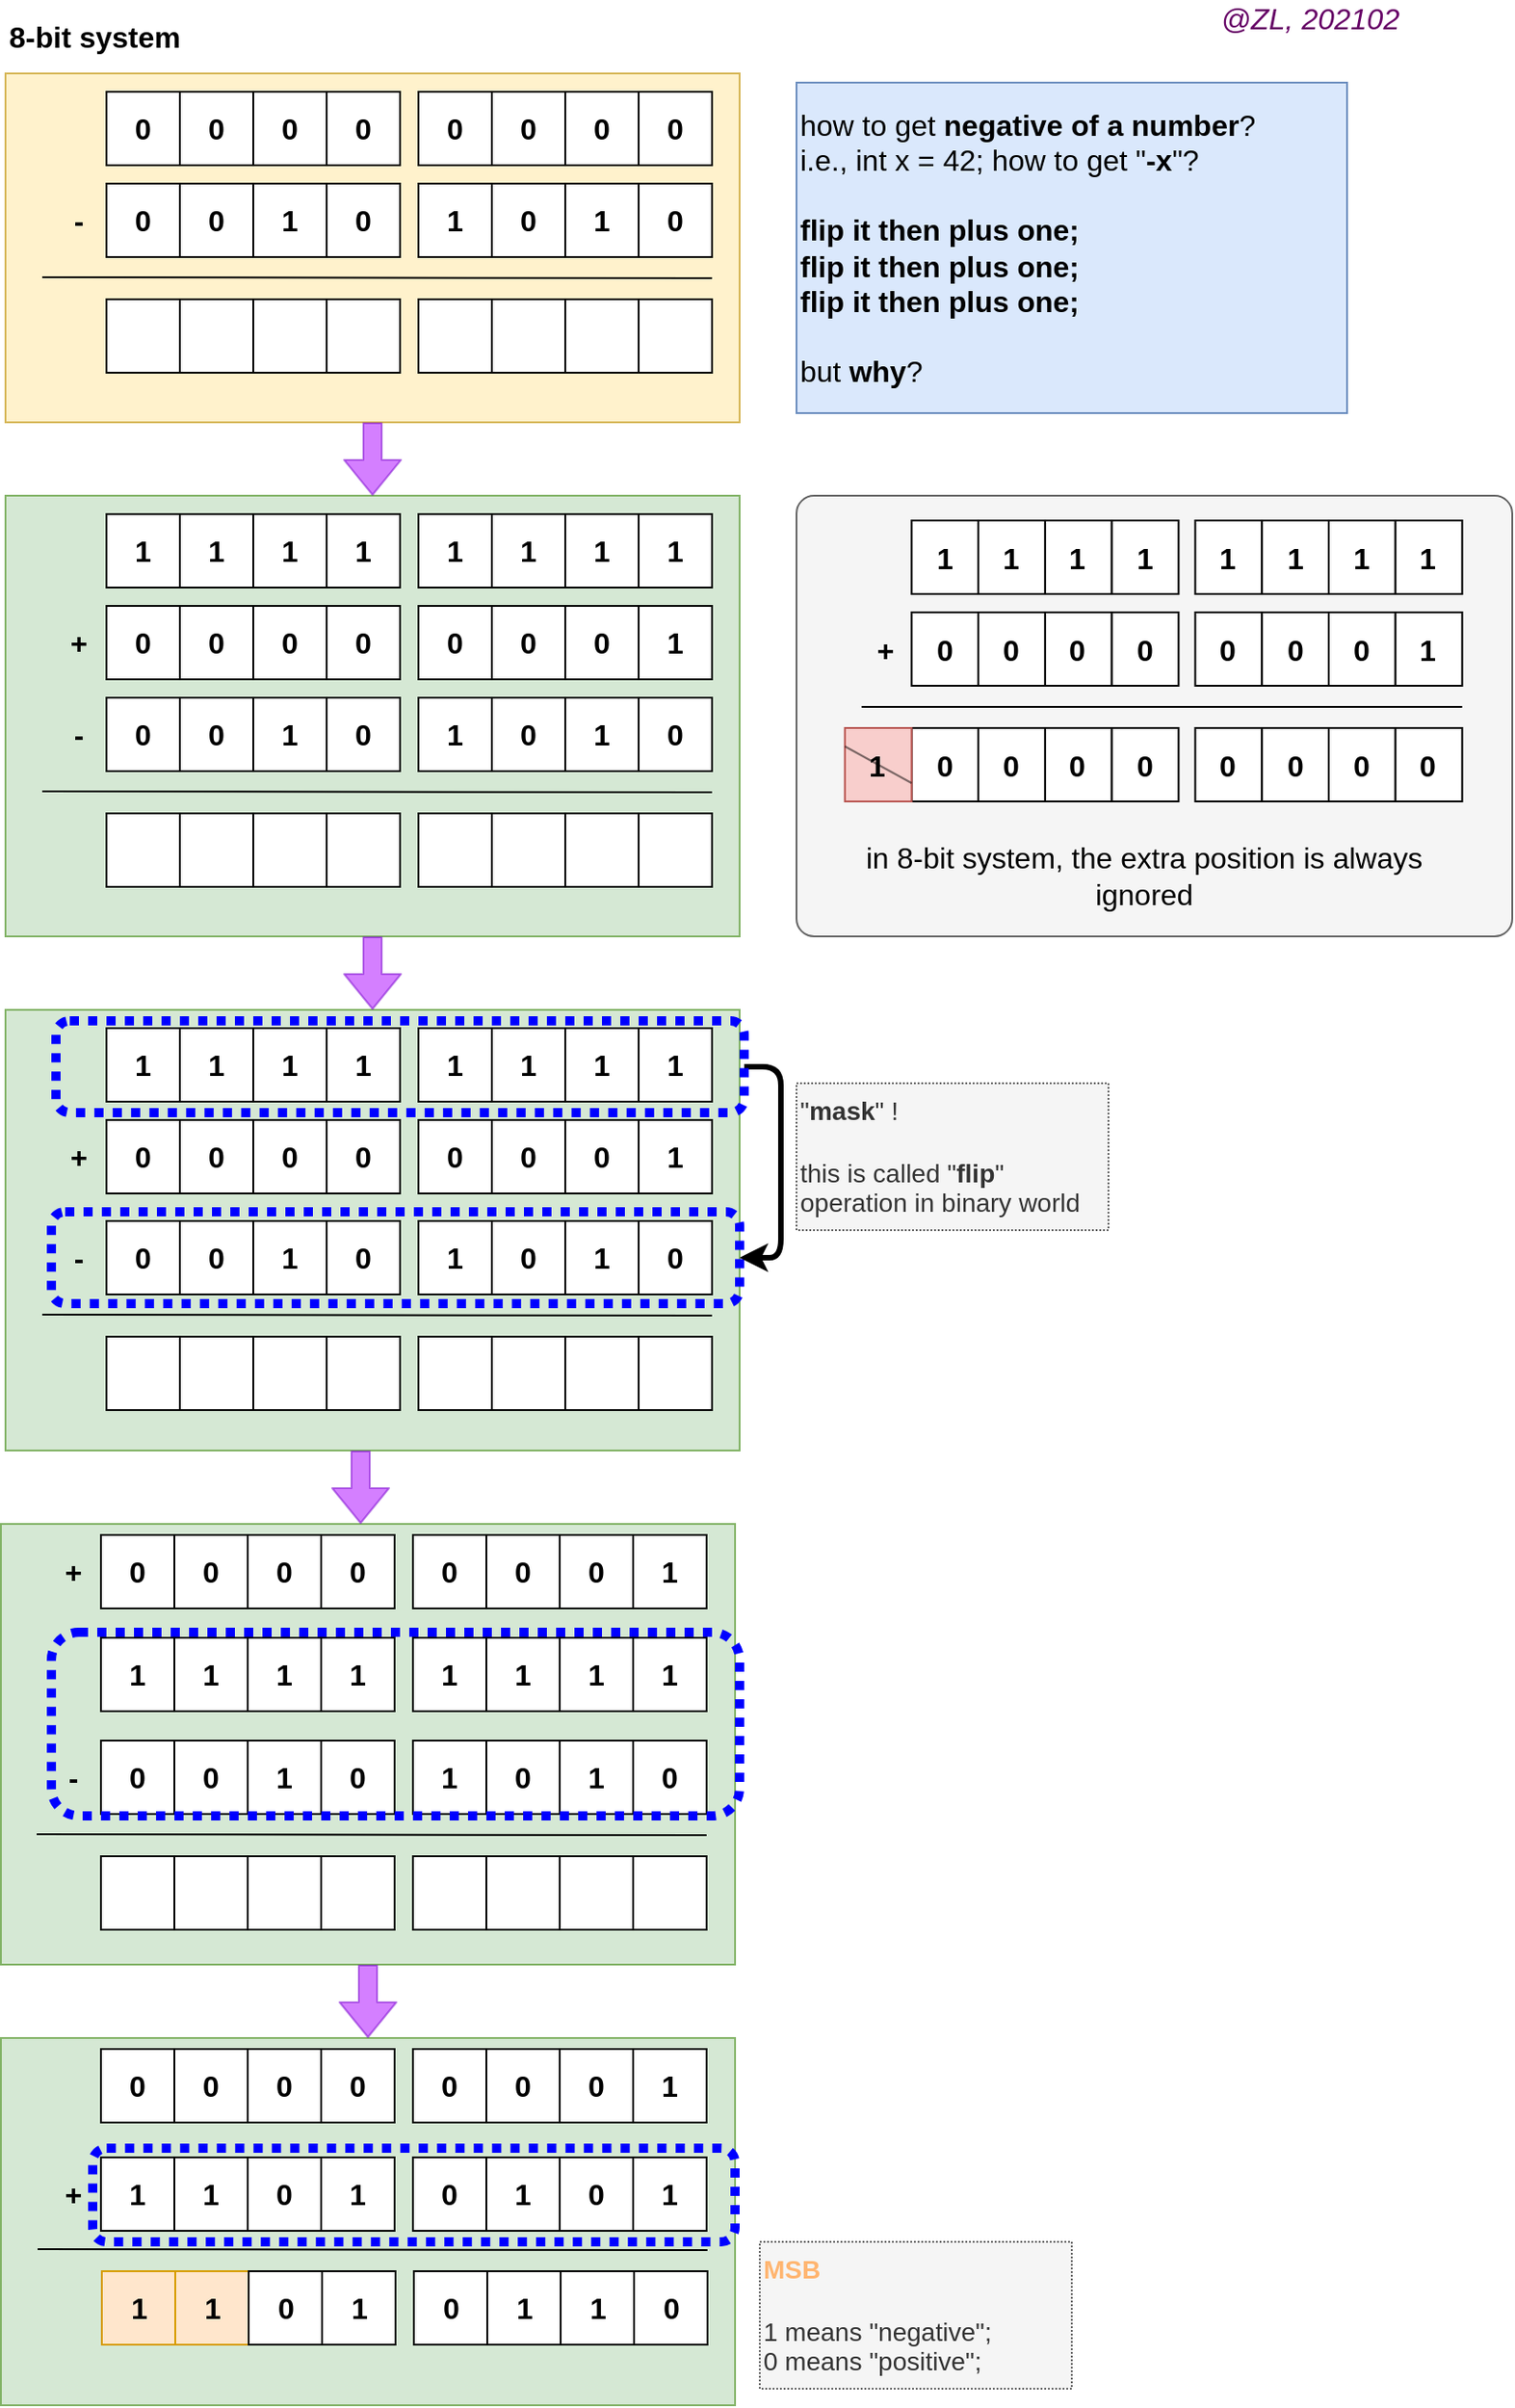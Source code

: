 <mxfile version="12.2.4" pages="1"><diagram id="xRMi5MFaF8tenEJUU6Te" name="Page-1"><mxGraphModel dx="128" dy="592" grid="1" gridSize="10" guides="1" tooltips="1" connect="1" arrows="1" fold="1" page="1" pageScale="1" pageWidth="850" pageHeight="1100" math="0" shadow="0"><root><mxCell id="0"/><mxCell id="1" parent="0"/><mxCell id="3" value="" style="rounded=0;whiteSpace=wrap;html=1;fillColor=#fff2cc;strokeColor=#d6b656;" parent="1" vertex="1"><mxGeometry x="869" y="50" width="400" height="190" as="geometry"/></mxCell><mxCell id="2" value="@ZL, 202102" style="text;html=1;strokeColor=none;fillColor=none;align=center;verticalAlign=middle;whiteSpace=wrap;rounded=0;fontSize=16;fontStyle=2;fontColor=#660066;" parent="1" vertex="1"><mxGeometry x="1520" y="10" width="120" height="20" as="geometry"/></mxCell><mxCell id="5" value="8-bit system" style="text;html=1;strokeColor=none;fillColor=none;align=left;verticalAlign=middle;whiteSpace=wrap;rounded=0;fontStyle=1;fontSize=16;" parent="1" vertex="1"><mxGeometry x="869" y="20" width="130" height="20" as="geometry"/></mxCell><mxCell id="7" value="how to get &lt;b&gt;negative of a number&lt;/b&gt;?&lt;br&gt;i.e., int x = 42; how to get &quot;&lt;b&gt;-x&lt;/b&gt;&quot;?&lt;br&gt;&lt;b&gt;&lt;br&gt;flip it then plus one;&lt;br&gt;flip it then plus one;&lt;br&gt;flip it then plus one;&lt;/b&gt;&lt;br&gt;&lt;br&gt;but &lt;b&gt;why&lt;/b&gt;?" style="text;html=1;strokeColor=#6c8ebf;fillColor=#dae8fc;align=left;verticalAlign=middle;whiteSpace=wrap;rounded=0;fontSize=16;" parent="1" vertex="1"><mxGeometry x="1300" y="55" width="300" height="180" as="geometry"/></mxCell><mxCell id="10" value="0" style="rounded=0;whiteSpace=wrap;html=1;fontSize=16;align=center;fontStyle=1" parent="1" vertex="1"><mxGeometry x="924" y="110" width="40" height="40" as="geometry"/></mxCell><mxCell id="11" value="0" style="rounded=0;whiteSpace=wrap;html=1;fontSize=16;align=center;fontStyle=1" parent="1" vertex="1"><mxGeometry x="964" y="110" width="40" height="40" as="geometry"/></mxCell><mxCell id="12" value="1" style="rounded=0;whiteSpace=wrap;html=1;fontSize=16;align=center;fontStyle=1" parent="1" vertex="1"><mxGeometry x="1004" y="110" width="40" height="40" as="geometry"/></mxCell><mxCell id="13" value="0" style="rounded=0;whiteSpace=wrap;html=1;fontSize=16;align=center;fontStyle=1" parent="1" vertex="1"><mxGeometry x="1044" y="110" width="40" height="40" as="geometry"/></mxCell><mxCell id="14" value="1" style="rounded=0;whiteSpace=wrap;html=1;fontSize=16;align=center;fontStyle=1" parent="1" vertex="1"><mxGeometry x="1094" y="110" width="40" height="40" as="geometry"/></mxCell><mxCell id="15" value="0" style="rounded=0;whiteSpace=wrap;html=1;fontSize=16;align=center;fontStyle=1" parent="1" vertex="1"><mxGeometry x="1134" y="110" width="40" height="40" as="geometry"/></mxCell><mxCell id="16" value="1" style="rounded=0;whiteSpace=wrap;html=1;fontSize=16;align=center;fontStyle=1" parent="1" vertex="1"><mxGeometry x="1174" y="110" width="40" height="40" as="geometry"/></mxCell><mxCell id="17" value="0" style="rounded=0;whiteSpace=wrap;html=1;fontSize=16;align=center;fontStyle=1" parent="1" vertex="1"><mxGeometry x="1214" y="110" width="40" height="40" as="geometry"/></mxCell><mxCell id="20" value="" style="endArrow=none;html=1;fontSize=16;" parent="1" edge="1"><mxGeometry width="50" height="50" relative="1" as="geometry"><mxPoint x="889" y="161" as="sourcePoint"/><mxPoint x="1254" y="161.5" as="targetPoint"/></mxGeometry></mxCell><mxCell id="21" value="-" style="rounded=0;whiteSpace=wrap;html=1;fontSize=16;align=center;fontStyle=1;strokeColor=none;fillColor=none;" parent="1" vertex="1"><mxGeometry x="894" y="110" width="30" height="40" as="geometry"/></mxCell><mxCell id="22" value="" style="rounded=0;whiteSpace=wrap;html=1;fontSize=16;align=center;fontStyle=1" parent="1" vertex="1"><mxGeometry x="924" y="173" width="40" height="40" as="geometry"/></mxCell><mxCell id="23" value="" style="rounded=0;whiteSpace=wrap;html=1;fontSize=16;align=center;fontStyle=1" parent="1" vertex="1"><mxGeometry x="964" y="173" width="40" height="40" as="geometry"/></mxCell><mxCell id="24" value="" style="rounded=0;whiteSpace=wrap;html=1;fontSize=16;align=center;fontStyle=1" parent="1" vertex="1"><mxGeometry x="1004" y="173" width="40" height="40" as="geometry"/></mxCell><mxCell id="25" value="" style="rounded=0;whiteSpace=wrap;html=1;fontSize=16;align=center;fontStyle=1" parent="1" vertex="1"><mxGeometry x="1044" y="173" width="40" height="40" as="geometry"/></mxCell><mxCell id="26" value="" style="rounded=0;whiteSpace=wrap;html=1;fontSize=16;align=center;fontStyle=1" parent="1" vertex="1"><mxGeometry x="1094" y="173" width="40" height="40" as="geometry"/></mxCell><mxCell id="27" value="" style="rounded=0;whiteSpace=wrap;html=1;fontSize=16;align=center;fontStyle=1" parent="1" vertex="1"><mxGeometry x="1134" y="173" width="40" height="40" as="geometry"/></mxCell><mxCell id="28" value="" style="rounded=0;whiteSpace=wrap;html=1;fontSize=16;align=center;fontStyle=1" parent="1" vertex="1"><mxGeometry x="1174" y="173" width="40" height="40" as="geometry"/></mxCell><mxCell id="29" value="" style="rounded=0;whiteSpace=wrap;html=1;fontSize=16;align=center;fontStyle=1" parent="1" vertex="1"><mxGeometry x="1214" y="173" width="40" height="40" as="geometry"/></mxCell><mxCell id="50" value="0" style="rounded=0;whiteSpace=wrap;html=1;fontSize=16;align=center;fontStyle=1" parent="1" vertex="1"><mxGeometry x="924" y="60" width="40" height="40" as="geometry"/></mxCell><mxCell id="51" value="0" style="rounded=0;whiteSpace=wrap;html=1;fontSize=16;align=center;fontStyle=1" parent="1" vertex="1"><mxGeometry x="964" y="60" width="40" height="40" as="geometry"/></mxCell><mxCell id="52" value="0" style="rounded=0;whiteSpace=wrap;html=1;fontSize=16;align=center;fontStyle=1" parent="1" vertex="1"><mxGeometry x="1004" y="60" width="40" height="40" as="geometry"/></mxCell><mxCell id="53" value="0" style="rounded=0;whiteSpace=wrap;html=1;fontSize=16;align=center;fontStyle=1" parent="1" vertex="1"><mxGeometry x="1044" y="60" width="40" height="40" as="geometry"/></mxCell><mxCell id="54" value="0" style="rounded=0;whiteSpace=wrap;html=1;fontSize=16;align=center;fontStyle=1" parent="1" vertex="1"><mxGeometry x="1094" y="60" width="40" height="40" as="geometry"/></mxCell><mxCell id="55" value="0" style="rounded=0;whiteSpace=wrap;html=1;fontSize=16;align=center;fontStyle=1" parent="1" vertex="1"><mxGeometry x="1134" y="60" width="40" height="40" as="geometry"/></mxCell><mxCell id="56" value="0" style="rounded=0;whiteSpace=wrap;html=1;fontSize=16;align=center;fontStyle=1" parent="1" vertex="1"><mxGeometry x="1174" y="60" width="40" height="40" as="geometry"/></mxCell><mxCell id="57" value="0" style="rounded=0;whiteSpace=wrap;html=1;fontSize=16;align=center;fontStyle=1" parent="1" vertex="1"><mxGeometry x="1214" y="60" width="40" height="40" as="geometry"/></mxCell><mxCell id="139" value="" style="group" parent="1" vertex="1" connectable="0"><mxGeometry x="1290" y="280" width="400" height="240" as="geometry"/></mxCell><mxCell id="137" value="" style="rounded=1;whiteSpace=wrap;html=1;fillColor=#f5f5f5;fontSize=16;fontColor=#333333;align=center;arcSize=4;strokeColor=#666666;" parent="139" vertex="1"><mxGeometry x="10" width="390" height="240" as="geometry"/></mxCell><mxCell id="108" value="1" style="rounded=0;whiteSpace=wrap;html=1;fontSize=16;align=center;fontStyle=1" parent="139" vertex="1"><mxGeometry x="72.727" y="13.5" width="36.364" height="40" as="geometry"/></mxCell><mxCell id="109" value="1" style="rounded=0;whiteSpace=wrap;html=1;fontSize=16;align=center;fontStyle=1" parent="139" vertex="1"><mxGeometry x="109.091" y="13.5" width="36.364" height="40" as="geometry"/></mxCell><mxCell id="110" value="1" style="rounded=0;whiteSpace=wrap;html=1;fontSize=16;align=center;fontStyle=1" parent="139" vertex="1"><mxGeometry x="145.455" y="13.5" width="36.364" height="40" as="geometry"/></mxCell><mxCell id="111" value="1" style="rounded=0;whiteSpace=wrap;html=1;fontSize=16;align=center;fontStyle=1" parent="139" vertex="1"><mxGeometry x="181.818" y="13.5" width="36.364" height="40" as="geometry"/></mxCell><mxCell id="112" value="1" style="rounded=0;whiteSpace=wrap;html=1;fontSize=16;align=center;fontStyle=1" parent="139" vertex="1"><mxGeometry x="227.273" y="13.5" width="36.364" height="40" as="geometry"/></mxCell><mxCell id="113" value="1" style="rounded=0;whiteSpace=wrap;html=1;fontSize=16;align=center;fontStyle=1" parent="139" vertex="1"><mxGeometry x="263.636" y="13.5" width="36.364" height="40" as="geometry"/></mxCell><mxCell id="114" value="1" style="rounded=0;whiteSpace=wrap;html=1;fontSize=16;align=center;fontStyle=1" parent="139" vertex="1"><mxGeometry x="300" y="13.5" width="36.364" height="40" as="geometry"/></mxCell><mxCell id="115" value="1" style="rounded=0;whiteSpace=wrap;html=1;fontSize=16;align=center;fontStyle=1" parent="139" vertex="1"><mxGeometry x="336.364" y="13.5" width="36.364" height="40" as="geometry"/></mxCell><mxCell id="116" value="0" style="rounded=0;whiteSpace=wrap;html=1;fontSize=16;align=center;fontStyle=1" parent="139" vertex="1"><mxGeometry x="72.727" y="63.5" width="36.364" height="40" as="geometry"/></mxCell><mxCell id="117" value="0" style="rounded=0;whiteSpace=wrap;html=1;fontSize=16;align=center;fontStyle=1" parent="139" vertex="1"><mxGeometry x="109.091" y="63.5" width="36.364" height="40" as="geometry"/></mxCell><mxCell id="118" value="0" style="rounded=0;whiteSpace=wrap;html=1;fontSize=16;align=center;fontStyle=1" parent="139" vertex="1"><mxGeometry x="145.455" y="63.5" width="36.364" height="40" as="geometry"/></mxCell><mxCell id="119" value="0" style="rounded=0;whiteSpace=wrap;html=1;fontSize=16;align=center;fontStyle=1" parent="139" vertex="1"><mxGeometry x="181.818" y="63.5" width="36.364" height="40" as="geometry"/></mxCell><mxCell id="120" value="0" style="rounded=0;whiteSpace=wrap;html=1;fontSize=16;align=center;fontStyle=1" parent="139" vertex="1"><mxGeometry x="227.273" y="63.5" width="36.364" height="40" as="geometry"/></mxCell><mxCell id="121" value="0" style="rounded=0;whiteSpace=wrap;html=1;fontSize=16;align=center;fontStyle=1" parent="139" vertex="1"><mxGeometry x="263.636" y="63.5" width="36.364" height="40" as="geometry"/></mxCell><mxCell id="122" value="0" style="rounded=0;whiteSpace=wrap;html=1;fontSize=16;align=center;fontStyle=1" parent="139" vertex="1"><mxGeometry x="300" y="63.5" width="36.364" height="40" as="geometry"/></mxCell><mxCell id="123" value="1" style="rounded=0;whiteSpace=wrap;html=1;fontSize=16;align=center;fontStyle=1" parent="139" vertex="1"><mxGeometry x="336.364" y="63.5" width="36.364" height="40" as="geometry"/></mxCell><mxCell id="124" value="" style="endArrow=none;html=1;fontSize=16;" parent="139" edge="1"><mxGeometry width="50" height="50" relative="1" as="geometry"><mxPoint x="45.455" y="115" as="sourcePoint"/><mxPoint x="372.727" y="115" as="targetPoint"/></mxGeometry></mxCell><mxCell id="125" value="+" style="rounded=0;whiteSpace=wrap;html=1;fontSize=16;align=center;fontStyle=1;strokeColor=none;fillColor=none;" parent="139" vertex="1"><mxGeometry x="45.455" y="63.5" width="27.273" height="40" as="geometry"/></mxCell><mxCell id="126" value="0" style="rounded=0;whiteSpace=wrap;html=1;fontSize=16;align=center;fontStyle=1" parent="139" vertex="1"><mxGeometry x="72.727" y="126.5" width="36.364" height="40" as="geometry"/></mxCell><mxCell id="127" value="0" style="rounded=0;whiteSpace=wrap;html=1;fontSize=16;align=center;fontStyle=1" parent="139" vertex="1"><mxGeometry x="109.091" y="126.5" width="36.364" height="40" as="geometry"/></mxCell><mxCell id="128" value="0" style="rounded=0;whiteSpace=wrap;html=1;fontSize=16;align=center;fontStyle=1" parent="139" vertex="1"><mxGeometry x="145.455" y="126.5" width="36.364" height="40" as="geometry"/></mxCell><mxCell id="129" value="0" style="rounded=0;whiteSpace=wrap;html=1;fontSize=16;align=center;fontStyle=1" parent="139" vertex="1"><mxGeometry x="181.818" y="126.5" width="36.364" height="40" as="geometry"/></mxCell><mxCell id="130" value="0" style="rounded=0;whiteSpace=wrap;html=1;fontSize=16;align=center;fontStyle=1" parent="139" vertex="1"><mxGeometry x="227.273" y="126.5" width="36.364" height="40" as="geometry"/></mxCell><mxCell id="131" value="0" style="rounded=0;whiteSpace=wrap;html=1;fontSize=16;align=center;fontStyle=1" parent="139" vertex="1"><mxGeometry x="263.636" y="126.5" width="36.364" height="40" as="geometry"/></mxCell><mxCell id="132" value="0" style="rounded=0;whiteSpace=wrap;html=1;fontSize=16;align=center;fontStyle=1" parent="139" vertex="1"><mxGeometry x="300" y="126.5" width="36.364" height="40" as="geometry"/></mxCell><mxCell id="133" value="0" style="rounded=0;whiteSpace=wrap;html=1;fontSize=16;align=center;fontStyle=1" parent="139" vertex="1"><mxGeometry x="336.364" y="126.5" width="36.364" height="40" as="geometry"/></mxCell><mxCell id="134" value="1" style="rounded=0;whiteSpace=wrap;html=1;fontSize=16;align=center;fontStyle=1;fillColor=#f8cecc;strokeColor=#b85450;" parent="139" vertex="1"><mxGeometry x="36.364" y="126.5" width="36.364" height="40" as="geometry"/></mxCell><mxCell id="135" value="" style="endArrow=none;html=1;fontSize=16;fontColor=#000000;entryX=0;entryY=0.25;entryDx=0;entryDy=0;exitX=1;exitY=0.75;exitDx=0;exitDy=0;shadow=0;opacity=50;" parent="139" source="134" target="134" edge="1"><mxGeometry width="50" height="50" relative="1" as="geometry"><mxPoint x="81.818" y="295" as="sourcePoint"/><mxPoint x="127.273" y="245" as="targetPoint"/></mxGeometry></mxCell><mxCell id="138" value="in 8-bit system, the extra position is always ignored" style="text;html=1;strokeColor=none;fillColor=none;align=center;verticalAlign=middle;whiteSpace=wrap;rounded=0;fontSize=16;fontColor=#000000;" parent="139" vertex="1"><mxGeometry x="27.273" y="186.5" width="345.455" height="40" as="geometry"/></mxCell><mxCell id="142" value="" style="rounded=0;whiteSpace=wrap;html=1;fillColor=#d5e8d4;strokeColor=#82b366;" parent="1" vertex="1"><mxGeometry x="869" y="280" width="400" height="240" as="geometry"/></mxCell><mxCell id="143" value="0" style="rounded=0;whiteSpace=wrap;html=1;fontSize=16;align=center;fontStyle=1" parent="1" vertex="1"><mxGeometry x="924" y="390" width="40" height="40" as="geometry"/></mxCell><mxCell id="144" value="0" style="rounded=0;whiteSpace=wrap;html=1;fontSize=16;align=center;fontStyle=1" parent="1" vertex="1"><mxGeometry x="964" y="390" width="40" height="40" as="geometry"/></mxCell><mxCell id="145" value="1" style="rounded=0;whiteSpace=wrap;html=1;fontSize=16;align=center;fontStyle=1" parent="1" vertex="1"><mxGeometry x="1004" y="390" width="40" height="40" as="geometry"/></mxCell><mxCell id="146" value="0" style="rounded=0;whiteSpace=wrap;html=1;fontSize=16;align=center;fontStyle=1" parent="1" vertex="1"><mxGeometry x="1044" y="390" width="40" height="40" as="geometry"/></mxCell><mxCell id="147" value="1" style="rounded=0;whiteSpace=wrap;html=1;fontSize=16;align=center;fontStyle=1" parent="1" vertex="1"><mxGeometry x="1094" y="390" width="40" height="40" as="geometry"/></mxCell><mxCell id="148" value="0" style="rounded=0;whiteSpace=wrap;html=1;fontSize=16;align=center;fontStyle=1" parent="1" vertex="1"><mxGeometry x="1134" y="390" width="40" height="40" as="geometry"/></mxCell><mxCell id="149" value="1" style="rounded=0;whiteSpace=wrap;html=1;fontSize=16;align=center;fontStyle=1" parent="1" vertex="1"><mxGeometry x="1174" y="390" width="40" height="40" as="geometry"/></mxCell><mxCell id="150" value="0" style="rounded=0;whiteSpace=wrap;html=1;fontSize=16;align=center;fontStyle=1" parent="1" vertex="1"><mxGeometry x="1214" y="390" width="40" height="40" as="geometry"/></mxCell><mxCell id="151" value="" style="endArrow=none;html=1;fontSize=16;" parent="1" edge="1"><mxGeometry width="50" height="50" relative="1" as="geometry"><mxPoint x="889" y="441" as="sourcePoint"/><mxPoint x="1254" y="441.5" as="targetPoint"/></mxGeometry></mxCell><mxCell id="152" value="-" style="rounded=0;whiteSpace=wrap;html=1;fontSize=16;align=center;fontStyle=1;strokeColor=none;fillColor=none;" parent="1" vertex="1"><mxGeometry x="894" y="390" width="30" height="40" as="geometry"/></mxCell><mxCell id="153" value="" style="rounded=0;whiteSpace=wrap;html=1;fontSize=16;align=center;fontStyle=1" parent="1" vertex="1"><mxGeometry x="924" y="453" width="40" height="40" as="geometry"/></mxCell><mxCell id="154" value="" style="rounded=0;whiteSpace=wrap;html=1;fontSize=16;align=center;fontStyle=1" parent="1" vertex="1"><mxGeometry x="964" y="453" width="40" height="40" as="geometry"/></mxCell><mxCell id="155" value="" style="rounded=0;whiteSpace=wrap;html=1;fontSize=16;align=center;fontStyle=1" parent="1" vertex="1"><mxGeometry x="1004" y="453" width="40" height="40" as="geometry"/></mxCell><mxCell id="156" value="" style="rounded=0;whiteSpace=wrap;html=1;fontSize=16;align=center;fontStyle=1" parent="1" vertex="1"><mxGeometry x="1044" y="453" width="40" height="40" as="geometry"/></mxCell><mxCell id="157" value="" style="rounded=0;whiteSpace=wrap;html=1;fontSize=16;align=center;fontStyle=1" parent="1" vertex="1"><mxGeometry x="1094" y="453" width="40" height="40" as="geometry"/></mxCell><mxCell id="158" value="" style="rounded=0;whiteSpace=wrap;html=1;fontSize=16;align=center;fontStyle=1" parent="1" vertex="1"><mxGeometry x="1134" y="453" width="40" height="40" as="geometry"/></mxCell><mxCell id="159" value="" style="rounded=0;whiteSpace=wrap;html=1;fontSize=16;align=center;fontStyle=1" parent="1" vertex="1"><mxGeometry x="1174" y="453" width="40" height="40" as="geometry"/></mxCell><mxCell id="160" value="" style="rounded=0;whiteSpace=wrap;html=1;fontSize=16;align=center;fontStyle=1" parent="1" vertex="1"><mxGeometry x="1214" y="453" width="40" height="40" as="geometry"/></mxCell><mxCell id="169" value="1" style="rounded=0;whiteSpace=wrap;html=1;fontSize=16;align=center;fontStyle=1" parent="1" vertex="1"><mxGeometry x="924" y="290" width="40" height="40" as="geometry"/></mxCell><mxCell id="170" value="1" style="rounded=0;whiteSpace=wrap;html=1;fontSize=16;align=center;fontStyle=1" parent="1" vertex="1"><mxGeometry x="964" y="290" width="40" height="40" as="geometry"/></mxCell><mxCell id="171" value="1" style="rounded=0;whiteSpace=wrap;html=1;fontSize=16;align=center;fontStyle=1" parent="1" vertex="1"><mxGeometry x="1004" y="290" width="40" height="40" as="geometry"/></mxCell><mxCell id="172" value="1" style="rounded=0;whiteSpace=wrap;html=1;fontSize=16;align=center;fontStyle=1" parent="1" vertex="1"><mxGeometry x="1044" y="290" width="40" height="40" as="geometry"/></mxCell><mxCell id="173" value="1" style="rounded=0;whiteSpace=wrap;html=1;fontSize=16;align=center;fontStyle=1" parent="1" vertex="1"><mxGeometry x="1094" y="290" width="40" height="40" as="geometry"/></mxCell><mxCell id="174" value="1" style="rounded=0;whiteSpace=wrap;html=1;fontSize=16;align=center;fontStyle=1" parent="1" vertex="1"><mxGeometry x="1134" y="290" width="40" height="40" as="geometry"/></mxCell><mxCell id="175" value="1" style="rounded=0;whiteSpace=wrap;html=1;fontSize=16;align=center;fontStyle=1" parent="1" vertex="1"><mxGeometry x="1174" y="290" width="40" height="40" as="geometry"/></mxCell><mxCell id="176" value="1" style="rounded=0;whiteSpace=wrap;html=1;fontSize=16;align=center;fontStyle=1" parent="1" vertex="1"><mxGeometry x="1214" y="290" width="40" height="40" as="geometry"/></mxCell><mxCell id="177" value="0" style="rounded=0;whiteSpace=wrap;html=1;fontSize=16;align=center;fontStyle=1" parent="1" vertex="1"><mxGeometry x="924" y="340" width="40" height="40" as="geometry"/></mxCell><mxCell id="178" value="0" style="rounded=0;whiteSpace=wrap;html=1;fontSize=16;align=center;fontStyle=1" parent="1" vertex="1"><mxGeometry x="964" y="340" width="40" height="40" as="geometry"/></mxCell><mxCell id="179" value="0" style="rounded=0;whiteSpace=wrap;html=1;fontSize=16;align=center;fontStyle=1" parent="1" vertex="1"><mxGeometry x="1004" y="340" width="40" height="40" as="geometry"/></mxCell><mxCell id="180" value="0" style="rounded=0;whiteSpace=wrap;html=1;fontSize=16;align=center;fontStyle=1" parent="1" vertex="1"><mxGeometry x="1044" y="340" width="40" height="40" as="geometry"/></mxCell><mxCell id="181" value="0" style="rounded=0;whiteSpace=wrap;html=1;fontSize=16;align=center;fontStyle=1" parent="1" vertex="1"><mxGeometry x="1094" y="340" width="40" height="40" as="geometry"/></mxCell><mxCell id="182" value="0" style="rounded=0;whiteSpace=wrap;html=1;fontSize=16;align=center;fontStyle=1" parent="1" vertex="1"><mxGeometry x="1134" y="340" width="40" height="40" as="geometry"/></mxCell><mxCell id="183" value="0" style="rounded=0;whiteSpace=wrap;html=1;fontSize=16;align=center;fontStyle=1" parent="1" vertex="1"><mxGeometry x="1174" y="340" width="40" height="40" as="geometry"/></mxCell><mxCell id="184" value="1" style="rounded=0;whiteSpace=wrap;html=1;fontSize=16;align=center;fontStyle=1" parent="1" vertex="1"><mxGeometry x="1214" y="340" width="40" height="40" as="geometry"/></mxCell><mxCell id="185" value="+" style="rounded=0;whiteSpace=wrap;html=1;fontSize=16;align=center;fontStyle=1;strokeColor=none;fillColor=none;" parent="1" vertex="1"><mxGeometry x="894" y="340" width="30" height="40" as="geometry"/></mxCell><mxCell id="187" value="" style="shape=flexArrow;endArrow=classic;html=1;shadow=0;fontSize=16;fontColor=#000000;opacity=50;exitX=0.5;exitY=1;exitDx=0;exitDy=0;entryX=0.5;entryY=0;entryDx=0;entryDy=0;fillColor=#aa00ff;strokeColor=#7700CC;" parent="1" source="3" target="142" edge="1"><mxGeometry width="50" height="50" relative="1" as="geometry"><mxPoint x="869" y="670" as="sourcePoint"/><mxPoint x="919" y="620" as="targetPoint"/></mxGeometry></mxCell><mxCell id="191" value="" style="rounded=0;whiteSpace=wrap;html=1;fillColor=#d5e8d4;strokeColor=#82b366;" parent="1" vertex="1"><mxGeometry x="869" y="560" width="400" height="240" as="geometry"/></mxCell><mxCell id="192" value="0" style="rounded=0;whiteSpace=wrap;html=1;fontSize=16;align=center;fontStyle=1" parent="1" vertex="1"><mxGeometry x="924" y="675" width="40" height="40" as="geometry"/></mxCell><mxCell id="193" value="0" style="rounded=0;whiteSpace=wrap;html=1;fontSize=16;align=center;fontStyle=1" parent="1" vertex="1"><mxGeometry x="964" y="675" width="40" height="40" as="geometry"/></mxCell><mxCell id="194" value="1" style="rounded=0;whiteSpace=wrap;html=1;fontSize=16;align=center;fontStyle=1" parent="1" vertex="1"><mxGeometry x="1004" y="675" width="40" height="40" as="geometry"/></mxCell><mxCell id="195" value="0" style="rounded=0;whiteSpace=wrap;html=1;fontSize=16;align=center;fontStyle=1" parent="1" vertex="1"><mxGeometry x="1044" y="675" width="40" height="40" as="geometry"/></mxCell><mxCell id="196" value="1" style="rounded=0;whiteSpace=wrap;html=1;fontSize=16;align=center;fontStyle=1" parent="1" vertex="1"><mxGeometry x="1094" y="675" width="40" height="40" as="geometry"/></mxCell><mxCell id="197" value="0" style="rounded=0;whiteSpace=wrap;html=1;fontSize=16;align=center;fontStyle=1" parent="1" vertex="1"><mxGeometry x="1134" y="675" width="40" height="40" as="geometry"/></mxCell><mxCell id="198" value="1" style="rounded=0;whiteSpace=wrap;html=1;fontSize=16;align=center;fontStyle=1" parent="1" vertex="1"><mxGeometry x="1174" y="675" width="40" height="40" as="geometry"/></mxCell><mxCell id="199" value="0" style="rounded=0;whiteSpace=wrap;html=1;fontSize=16;align=center;fontStyle=1" parent="1" vertex="1"><mxGeometry x="1214" y="675" width="40" height="40" as="geometry"/></mxCell><mxCell id="200" value="" style="endArrow=none;html=1;fontSize=16;" parent="1" edge="1"><mxGeometry width="50" height="50" relative="1" as="geometry"><mxPoint x="889" y="726" as="sourcePoint"/><mxPoint x="1254" y="726.5" as="targetPoint"/></mxGeometry></mxCell><mxCell id="201" value="-" style="rounded=0;whiteSpace=wrap;html=1;fontSize=16;align=center;fontStyle=1;strokeColor=none;fillColor=none;" parent="1" vertex="1"><mxGeometry x="894" y="675" width="30" height="40" as="geometry"/></mxCell><mxCell id="202" value="" style="rounded=0;whiteSpace=wrap;html=1;fontSize=16;align=center;fontStyle=1" parent="1" vertex="1"><mxGeometry x="924" y="738" width="40" height="40" as="geometry"/></mxCell><mxCell id="203" value="" style="rounded=0;whiteSpace=wrap;html=1;fontSize=16;align=center;fontStyle=1" parent="1" vertex="1"><mxGeometry x="964" y="738" width="40" height="40" as="geometry"/></mxCell><mxCell id="204" value="" style="rounded=0;whiteSpace=wrap;html=1;fontSize=16;align=center;fontStyle=1" parent="1" vertex="1"><mxGeometry x="1004" y="738" width="40" height="40" as="geometry"/></mxCell><mxCell id="205" value="" style="rounded=0;whiteSpace=wrap;html=1;fontSize=16;align=center;fontStyle=1" parent="1" vertex="1"><mxGeometry x="1044" y="738" width="40" height="40" as="geometry"/></mxCell><mxCell id="206" value="" style="rounded=0;whiteSpace=wrap;html=1;fontSize=16;align=center;fontStyle=1" parent="1" vertex="1"><mxGeometry x="1094" y="738" width="40" height="40" as="geometry"/></mxCell><mxCell id="207" value="" style="rounded=0;whiteSpace=wrap;html=1;fontSize=16;align=center;fontStyle=1" parent="1" vertex="1"><mxGeometry x="1134" y="738" width="40" height="40" as="geometry"/></mxCell><mxCell id="208" value="" style="rounded=0;whiteSpace=wrap;html=1;fontSize=16;align=center;fontStyle=1" parent="1" vertex="1"><mxGeometry x="1174" y="738" width="40" height="40" as="geometry"/></mxCell><mxCell id="209" value="" style="rounded=0;whiteSpace=wrap;html=1;fontSize=16;align=center;fontStyle=1" parent="1" vertex="1"><mxGeometry x="1214" y="738" width="40" height="40" as="geometry"/></mxCell><mxCell id="218" value="1" style="rounded=0;whiteSpace=wrap;html=1;fontSize=16;align=center;fontStyle=1" parent="1" vertex="1"><mxGeometry x="924" y="570" width="40" height="40" as="geometry"/></mxCell><mxCell id="219" value="1" style="rounded=0;whiteSpace=wrap;html=1;fontSize=16;align=center;fontStyle=1" parent="1" vertex="1"><mxGeometry x="964" y="570" width="40" height="40" as="geometry"/></mxCell><mxCell id="220" value="1" style="rounded=0;whiteSpace=wrap;html=1;fontSize=16;align=center;fontStyle=1" parent="1" vertex="1"><mxGeometry x="1004" y="570" width="40" height="40" as="geometry"/></mxCell><mxCell id="221" value="1" style="rounded=0;whiteSpace=wrap;html=1;fontSize=16;align=center;fontStyle=1" parent="1" vertex="1"><mxGeometry x="1044" y="570" width="40" height="40" as="geometry"/></mxCell><mxCell id="222" value="1" style="rounded=0;whiteSpace=wrap;html=1;fontSize=16;align=center;fontStyle=1" parent="1" vertex="1"><mxGeometry x="1094" y="570" width="40" height="40" as="geometry"/></mxCell><mxCell id="223" value="1" style="rounded=0;whiteSpace=wrap;html=1;fontSize=16;align=center;fontStyle=1" parent="1" vertex="1"><mxGeometry x="1134" y="570" width="40" height="40" as="geometry"/></mxCell><mxCell id="224" value="1" style="rounded=0;whiteSpace=wrap;html=1;fontSize=16;align=center;fontStyle=1" parent="1" vertex="1"><mxGeometry x="1174" y="570" width="40" height="40" as="geometry"/></mxCell><mxCell id="225" value="1" style="rounded=0;whiteSpace=wrap;html=1;fontSize=16;align=center;fontStyle=1" parent="1" vertex="1"><mxGeometry x="1214" y="570" width="40" height="40" as="geometry"/></mxCell><mxCell id="226" value="0" style="rounded=0;whiteSpace=wrap;html=1;fontSize=16;align=center;fontStyle=1" parent="1" vertex="1"><mxGeometry x="924" y="620" width="40" height="40" as="geometry"/></mxCell><mxCell id="227" value="0" style="rounded=0;whiteSpace=wrap;html=1;fontSize=16;align=center;fontStyle=1" parent="1" vertex="1"><mxGeometry x="964" y="620" width="40" height="40" as="geometry"/></mxCell><mxCell id="228" value="0" style="rounded=0;whiteSpace=wrap;html=1;fontSize=16;align=center;fontStyle=1" parent="1" vertex="1"><mxGeometry x="1004" y="620" width="40" height="40" as="geometry"/></mxCell><mxCell id="229" value="0" style="rounded=0;whiteSpace=wrap;html=1;fontSize=16;align=center;fontStyle=1" parent="1" vertex="1"><mxGeometry x="1044" y="620" width="40" height="40" as="geometry"/></mxCell><mxCell id="230" value="0" style="rounded=0;whiteSpace=wrap;html=1;fontSize=16;align=center;fontStyle=1" parent="1" vertex="1"><mxGeometry x="1094" y="620" width="40" height="40" as="geometry"/></mxCell><mxCell id="231" value="0" style="rounded=0;whiteSpace=wrap;html=1;fontSize=16;align=center;fontStyle=1" parent="1" vertex="1"><mxGeometry x="1134" y="620" width="40" height="40" as="geometry"/></mxCell><mxCell id="232" value="0" style="rounded=0;whiteSpace=wrap;html=1;fontSize=16;align=center;fontStyle=1" parent="1" vertex="1"><mxGeometry x="1174" y="620" width="40" height="40" as="geometry"/></mxCell><mxCell id="233" value="1" style="rounded=0;whiteSpace=wrap;html=1;fontSize=16;align=center;fontStyle=1" parent="1" vertex="1"><mxGeometry x="1214" y="620" width="40" height="40" as="geometry"/></mxCell><mxCell id="234" value="+" style="rounded=0;whiteSpace=wrap;html=1;fontSize=16;align=center;fontStyle=1;strokeColor=none;fillColor=none;" parent="1" vertex="1"><mxGeometry x="894" y="620" width="30" height="40" as="geometry"/></mxCell><mxCell id="236" value="" style="shape=flexArrow;endArrow=classic;html=1;shadow=0;fontSize=16;fontColor=#000000;opacity=50;exitX=0.5;exitY=1;exitDx=0;exitDy=0;fillColor=#aa00ff;strokeColor=#7700CC;" parent="1" edge="1"><mxGeometry width="50" height="50" relative="1" as="geometry"><mxPoint x="1069" y="520" as="sourcePoint"/><mxPoint x="1069" y="560" as="targetPoint"/></mxGeometry></mxCell><mxCell id="237" value="" style="rounded=1;whiteSpace=wrap;html=1;strokeWidth=5;fillColor=none;gradientColor=none;fontSize=16;fontColor=#000000;align=center;strokeColor=#0000FF;dashed=1;dashPattern=1 1;" parent="1" vertex="1"><mxGeometry x="894" y="670" width="375" height="50" as="geometry"/></mxCell><mxCell id="240" style="edgeStyle=orthogonalEdgeStyle;rounded=1;orthogonalLoop=1;jettySize=auto;html=1;exitX=1;exitY=0.5;exitDx=0;exitDy=0;entryX=1;entryY=0.5;entryDx=0;entryDy=0;shadow=0;fontSize=16;fontColor=#000000;strokeWidth=3;" parent="1" source="238" target="237" edge="1"><mxGeometry relative="1" as="geometry"/></mxCell><mxCell id="238" value="" style="rounded=1;whiteSpace=wrap;html=1;strokeWidth=5;fillColor=none;gradientColor=none;fontSize=16;fontColor=#000000;align=center;strokeColor=#0000FF;dashed=1;dashPattern=1 1;" parent="1" vertex="1"><mxGeometry x="896.5" y="566" width="375" height="50" as="geometry"/></mxCell><mxCell id="241" value="&quot;&lt;b style=&quot;font-size: 14px&quot;&gt;mask&lt;/b&gt;&quot; !&lt;br style=&quot;font-size: 14px&quot;&gt;&lt;br style=&quot;font-size: 14px&quot;&gt;this is called &quot;&lt;b style=&quot;font-size: 14px&quot;&gt;flip&lt;/b&gt;&quot; operation in binary world" style="text;html=1;strokeColor=#666666;fillColor=#f5f5f5;align=left;verticalAlign=middle;whiteSpace=wrap;rounded=0;dashed=1;dashPattern=1 1;fontSize=14;fontColor=#333333;" parent="1" vertex="1"><mxGeometry x="1300" y="600" width="170" height="80" as="geometry"/></mxCell><mxCell id="242" value="" style="rounded=0;whiteSpace=wrap;html=1;fillColor=#d5e8d4;strokeColor=#82b366;" parent="1" vertex="1"><mxGeometry x="866.5" y="840" width="400" height="240" as="geometry"/></mxCell><mxCell id="243" value="0" style="rounded=0;whiteSpace=wrap;html=1;fontSize=16;align=center;fontStyle=1" parent="1" vertex="1"><mxGeometry x="921" y="958" width="40" height="40" as="geometry"/></mxCell><mxCell id="244" value="0" style="rounded=0;whiteSpace=wrap;html=1;fontSize=16;align=center;fontStyle=1" parent="1" vertex="1"><mxGeometry x="961" y="958" width="40" height="40" as="geometry"/></mxCell><mxCell id="245" value="1" style="rounded=0;whiteSpace=wrap;html=1;fontSize=16;align=center;fontStyle=1" parent="1" vertex="1"><mxGeometry x="1001" y="958" width="40" height="40" as="geometry"/></mxCell><mxCell id="246" value="0" style="rounded=0;whiteSpace=wrap;html=1;fontSize=16;align=center;fontStyle=1" parent="1" vertex="1"><mxGeometry x="1041" y="958" width="40" height="40" as="geometry"/></mxCell><mxCell id="247" value="1" style="rounded=0;whiteSpace=wrap;html=1;fontSize=16;align=center;fontStyle=1" parent="1" vertex="1"><mxGeometry x="1091" y="958" width="40" height="40" as="geometry"/></mxCell><mxCell id="248" value="0" style="rounded=0;whiteSpace=wrap;html=1;fontSize=16;align=center;fontStyle=1" parent="1" vertex="1"><mxGeometry x="1131" y="958" width="40" height="40" as="geometry"/></mxCell><mxCell id="249" value="1" style="rounded=0;whiteSpace=wrap;html=1;fontSize=16;align=center;fontStyle=1" parent="1" vertex="1"><mxGeometry x="1171" y="958" width="40" height="40" as="geometry"/></mxCell><mxCell id="250" value="0" style="rounded=0;whiteSpace=wrap;html=1;fontSize=16;align=center;fontStyle=1" parent="1" vertex="1"><mxGeometry x="1211" y="958" width="40" height="40" as="geometry"/></mxCell><mxCell id="251" value="" style="endArrow=none;html=1;fontSize=16;" parent="1" edge="1"><mxGeometry width="50" height="50" relative="1" as="geometry"><mxPoint x="886" y="1009" as="sourcePoint"/><mxPoint x="1251" y="1009.5" as="targetPoint"/></mxGeometry></mxCell><mxCell id="252" value="-" style="rounded=0;whiteSpace=wrap;html=1;fontSize=16;align=center;fontStyle=1;strokeColor=none;fillColor=none;" parent="1" vertex="1"><mxGeometry x="891" y="958" width="30" height="40" as="geometry"/></mxCell><mxCell id="253" value="" style="rounded=0;whiteSpace=wrap;html=1;fontSize=16;align=center;fontStyle=1" parent="1" vertex="1"><mxGeometry x="921" y="1021" width="40" height="40" as="geometry"/></mxCell><mxCell id="254" value="" style="rounded=0;whiteSpace=wrap;html=1;fontSize=16;align=center;fontStyle=1" parent="1" vertex="1"><mxGeometry x="961" y="1021" width="40" height="40" as="geometry"/></mxCell><mxCell id="255" value="" style="rounded=0;whiteSpace=wrap;html=1;fontSize=16;align=center;fontStyle=1" parent="1" vertex="1"><mxGeometry x="1001" y="1021" width="40" height="40" as="geometry"/></mxCell><mxCell id="256" value="" style="rounded=0;whiteSpace=wrap;html=1;fontSize=16;align=center;fontStyle=1" parent="1" vertex="1"><mxGeometry x="1041" y="1021" width="40" height="40" as="geometry"/></mxCell><mxCell id="257" value="" style="rounded=0;whiteSpace=wrap;html=1;fontSize=16;align=center;fontStyle=1" parent="1" vertex="1"><mxGeometry x="1091" y="1021" width="40" height="40" as="geometry"/></mxCell><mxCell id="258" value="" style="rounded=0;whiteSpace=wrap;html=1;fontSize=16;align=center;fontStyle=1" parent="1" vertex="1"><mxGeometry x="1131" y="1021" width="40" height="40" as="geometry"/></mxCell><mxCell id="259" value="" style="rounded=0;whiteSpace=wrap;html=1;fontSize=16;align=center;fontStyle=1" parent="1" vertex="1"><mxGeometry x="1171" y="1021" width="40" height="40" as="geometry"/></mxCell><mxCell id="260" value="" style="rounded=0;whiteSpace=wrap;html=1;fontSize=16;align=center;fontStyle=1" parent="1" vertex="1"><mxGeometry x="1211" y="1021" width="40" height="40" as="geometry"/></mxCell><mxCell id="269" value="1" style="rounded=0;whiteSpace=wrap;html=1;fontSize=16;align=center;fontStyle=1" parent="1" vertex="1"><mxGeometry x="921" y="902" width="40" height="40" as="geometry"/></mxCell><mxCell id="270" value="1" style="rounded=0;whiteSpace=wrap;html=1;fontSize=16;align=center;fontStyle=1" parent="1" vertex="1"><mxGeometry x="961" y="902" width="40" height="40" as="geometry"/></mxCell><mxCell id="271" value="1" style="rounded=0;whiteSpace=wrap;html=1;fontSize=16;align=center;fontStyle=1" parent="1" vertex="1"><mxGeometry x="1001" y="902" width="40" height="40" as="geometry"/></mxCell><mxCell id="272" value="1" style="rounded=0;whiteSpace=wrap;html=1;fontSize=16;align=center;fontStyle=1" parent="1" vertex="1"><mxGeometry x="1041" y="902" width="40" height="40" as="geometry"/></mxCell><mxCell id="273" value="1" style="rounded=0;whiteSpace=wrap;html=1;fontSize=16;align=center;fontStyle=1" parent="1" vertex="1"><mxGeometry x="1091" y="902" width="40" height="40" as="geometry"/></mxCell><mxCell id="274" value="1" style="rounded=0;whiteSpace=wrap;html=1;fontSize=16;align=center;fontStyle=1" parent="1" vertex="1"><mxGeometry x="1131" y="902" width="40" height="40" as="geometry"/></mxCell><mxCell id="275" value="1" style="rounded=0;whiteSpace=wrap;html=1;fontSize=16;align=center;fontStyle=1" parent="1" vertex="1"><mxGeometry x="1171" y="902" width="40" height="40" as="geometry"/></mxCell><mxCell id="276" value="1" style="rounded=0;whiteSpace=wrap;html=1;fontSize=16;align=center;fontStyle=1" parent="1" vertex="1"><mxGeometry x="1211" y="902" width="40" height="40" as="geometry"/></mxCell><mxCell id="277" value="0" style="rounded=0;whiteSpace=wrap;html=1;fontSize=16;align=center;fontStyle=1" parent="1" vertex="1"><mxGeometry x="921" y="846" width="40" height="40" as="geometry"/></mxCell><mxCell id="278" value="0" style="rounded=0;whiteSpace=wrap;html=1;fontSize=16;align=center;fontStyle=1" parent="1" vertex="1"><mxGeometry x="961" y="846" width="40" height="40" as="geometry"/></mxCell><mxCell id="279" value="0" style="rounded=0;whiteSpace=wrap;html=1;fontSize=16;align=center;fontStyle=1" parent="1" vertex="1"><mxGeometry x="1001" y="846" width="40" height="40" as="geometry"/></mxCell><mxCell id="280" value="0" style="rounded=0;whiteSpace=wrap;html=1;fontSize=16;align=center;fontStyle=1" parent="1" vertex="1"><mxGeometry x="1041" y="846" width="40" height="40" as="geometry"/></mxCell><mxCell id="281" value="0" style="rounded=0;whiteSpace=wrap;html=1;fontSize=16;align=center;fontStyle=1" parent="1" vertex="1"><mxGeometry x="1091" y="846" width="40" height="40" as="geometry"/></mxCell><mxCell id="282" value="0" style="rounded=0;whiteSpace=wrap;html=1;fontSize=16;align=center;fontStyle=1" parent="1" vertex="1"><mxGeometry x="1131" y="846" width="40" height="40" as="geometry"/></mxCell><mxCell id="283" value="0" style="rounded=0;whiteSpace=wrap;html=1;fontSize=16;align=center;fontStyle=1" parent="1" vertex="1"><mxGeometry x="1171" y="846" width="40" height="40" as="geometry"/></mxCell><mxCell id="284" value="1" style="rounded=0;whiteSpace=wrap;html=1;fontSize=16;align=center;fontStyle=1" parent="1" vertex="1"><mxGeometry x="1211" y="846" width="40" height="40" as="geometry"/></mxCell><mxCell id="285" value="+" style="rounded=0;whiteSpace=wrap;html=1;fontSize=16;align=center;fontStyle=1;strokeColor=none;fillColor=none;" parent="1" vertex="1"><mxGeometry x="891" y="846" width="30" height="40" as="geometry"/></mxCell><mxCell id="287" value="" style="shape=flexArrow;endArrow=classic;html=1;shadow=0;fontSize=16;fontColor=#000000;opacity=50;exitX=0.5;exitY=1;exitDx=0;exitDy=0;fillColor=#aa00ff;strokeColor=#7700CC;" parent="1" edge="1"><mxGeometry width="50" height="50" relative="1" as="geometry"><mxPoint x="1062.5" y="800" as="sourcePoint"/><mxPoint x="1062.5" y="840" as="targetPoint"/></mxGeometry></mxCell><mxCell id="289" value="" style="rounded=1;whiteSpace=wrap;html=1;strokeWidth=5;fillColor=none;gradientColor=none;fontSize=16;fontColor=#000000;align=center;strokeColor=#0000FF;dashed=1;dashPattern=1 1;" parent="1" vertex="1"><mxGeometry x="894" y="899" width="375" height="100" as="geometry"/></mxCell><mxCell id="336" value="" style="rounded=0;whiteSpace=wrap;html=1;fillColor=#d5e8d4;strokeColor=#82b366;" parent="1" vertex="1"><mxGeometry x="866.5" y="1120" width="400" height="200" as="geometry"/></mxCell><mxCell id="337" value="1" style="rounded=0;whiteSpace=wrap;html=1;fontSize=16;align=center;fontStyle=1" parent="1" vertex="1"><mxGeometry x="921" y="1185" width="40" height="40" as="geometry"/></mxCell><mxCell id="338" value="1" style="rounded=0;whiteSpace=wrap;html=1;fontSize=16;align=center;fontStyle=1" parent="1" vertex="1"><mxGeometry x="961" y="1185" width="40" height="40" as="geometry"/></mxCell><mxCell id="339" value="0" style="rounded=0;whiteSpace=wrap;html=1;fontSize=16;align=center;fontStyle=1" parent="1" vertex="1"><mxGeometry x="1001" y="1185" width="40" height="40" as="geometry"/></mxCell><mxCell id="340" value="1" style="rounded=0;whiteSpace=wrap;html=1;fontSize=16;align=center;fontStyle=1" parent="1" vertex="1"><mxGeometry x="1041" y="1185" width="40" height="40" as="geometry"/></mxCell><mxCell id="341" value="0" style="rounded=0;whiteSpace=wrap;html=1;fontSize=16;align=center;fontStyle=1" parent="1" vertex="1"><mxGeometry x="1091" y="1185" width="40" height="40" as="geometry"/></mxCell><mxCell id="342" value="1" style="rounded=0;whiteSpace=wrap;html=1;fontSize=16;align=center;fontStyle=1" parent="1" vertex="1"><mxGeometry x="1131" y="1185" width="40" height="40" as="geometry"/></mxCell><mxCell id="343" value="0" style="rounded=0;whiteSpace=wrap;html=1;fontSize=16;align=center;fontStyle=1" parent="1" vertex="1"><mxGeometry x="1171" y="1185" width="40" height="40" as="geometry"/></mxCell><mxCell id="344" value="1" style="rounded=0;whiteSpace=wrap;html=1;fontSize=16;align=center;fontStyle=1" parent="1" vertex="1"><mxGeometry x="1211" y="1185" width="40" height="40" as="geometry"/></mxCell><mxCell id="345" value="" style="endArrow=none;html=1;fontSize=16;" parent="1" edge="1"><mxGeometry width="50" height="50" relative="1" as="geometry"><mxPoint x="886.5" y="1235" as="sourcePoint"/><mxPoint x="1251.5" y="1235.5" as="targetPoint"/></mxGeometry></mxCell><mxCell id="346" value="+" style="rounded=0;whiteSpace=wrap;html=1;fontSize=16;align=center;fontStyle=1;strokeColor=none;fillColor=none;" parent="1" vertex="1"><mxGeometry x="891" y="1185" width="30" height="40" as="geometry"/></mxCell><mxCell id="347" value="1" style="rounded=0;whiteSpace=wrap;html=1;fontSize=16;align=center;fontStyle=1;fillColor=#ffe6cc;strokeColor=#d79b00;fontColor=#000000;" parent="1" vertex="1"><mxGeometry x="921.5" y="1247" width="40" height="40" as="geometry"/></mxCell><mxCell id="348" value="1" style="rounded=0;whiteSpace=wrap;html=1;fontSize=16;align=center;fontStyle=1;fillColor=#ffe6cc;strokeColor=#d79b00;fontColor=#000000;" parent="1" vertex="1"><mxGeometry x="961.5" y="1247" width="40" height="40" as="geometry"/></mxCell><mxCell id="349" value="0" style="rounded=0;whiteSpace=wrap;html=1;fontSize=16;align=center;fontStyle=1" parent="1" vertex="1"><mxGeometry x="1001.5" y="1247" width="40" height="40" as="geometry"/></mxCell><mxCell id="350" value="1" style="rounded=0;whiteSpace=wrap;html=1;fontSize=16;align=center;fontStyle=1" parent="1" vertex="1"><mxGeometry x="1041.5" y="1247" width="40" height="40" as="geometry"/></mxCell><mxCell id="351" value="0" style="rounded=0;whiteSpace=wrap;html=1;fontSize=16;align=center;fontStyle=1" parent="1" vertex="1"><mxGeometry x="1091.5" y="1247" width="40" height="40" as="geometry"/></mxCell><mxCell id="352" value="1" style="rounded=0;whiteSpace=wrap;html=1;fontSize=16;align=center;fontStyle=1" parent="1" vertex="1"><mxGeometry x="1131.5" y="1247" width="40" height="40" as="geometry"/></mxCell><mxCell id="353" value="1" style="rounded=0;whiteSpace=wrap;html=1;fontSize=16;align=center;fontStyle=1" parent="1" vertex="1"><mxGeometry x="1171.5" y="1247" width="40" height="40" as="geometry"/></mxCell><mxCell id="354" value="0" style="rounded=0;whiteSpace=wrap;html=1;fontSize=16;align=center;fontStyle=1" parent="1" vertex="1"><mxGeometry x="1211.5" y="1247" width="40" height="40" as="geometry"/></mxCell><mxCell id="371" value="0" style="rounded=0;whiteSpace=wrap;html=1;fontSize=16;align=center;fontStyle=1" parent="1" vertex="1"><mxGeometry x="921" y="1126" width="40" height="40" as="geometry"/></mxCell><mxCell id="372" value="0" style="rounded=0;whiteSpace=wrap;html=1;fontSize=16;align=center;fontStyle=1" parent="1" vertex="1"><mxGeometry x="961" y="1126" width="40" height="40" as="geometry"/></mxCell><mxCell id="373" value="0" style="rounded=0;whiteSpace=wrap;html=1;fontSize=16;align=center;fontStyle=1" parent="1" vertex="1"><mxGeometry x="1001" y="1126" width="40" height="40" as="geometry"/></mxCell><mxCell id="374" value="0" style="rounded=0;whiteSpace=wrap;html=1;fontSize=16;align=center;fontStyle=1" parent="1" vertex="1"><mxGeometry x="1041" y="1126" width="40" height="40" as="geometry"/></mxCell><mxCell id="375" value="0" style="rounded=0;whiteSpace=wrap;html=1;fontSize=16;align=center;fontStyle=1" parent="1" vertex="1"><mxGeometry x="1091" y="1126" width="40" height="40" as="geometry"/></mxCell><mxCell id="376" value="0" style="rounded=0;whiteSpace=wrap;html=1;fontSize=16;align=center;fontStyle=1" parent="1" vertex="1"><mxGeometry x="1131" y="1126" width="40" height="40" as="geometry"/></mxCell><mxCell id="377" value="0" style="rounded=0;whiteSpace=wrap;html=1;fontSize=16;align=center;fontStyle=1" parent="1" vertex="1"><mxGeometry x="1171" y="1126" width="40" height="40" as="geometry"/></mxCell><mxCell id="378" value="1" style="rounded=0;whiteSpace=wrap;html=1;fontSize=16;align=center;fontStyle=1" parent="1" vertex="1"><mxGeometry x="1211" y="1126" width="40" height="40" as="geometry"/></mxCell><mxCell id="381" value="" style="shape=flexArrow;endArrow=classic;html=1;shadow=0;fontSize=16;fontColor=#000000;opacity=50;exitX=0.5;exitY=1;exitDx=0;exitDy=0;fillColor=#aa00ff;strokeColor=#7700CC;" parent="1" edge="1"><mxGeometry width="50" height="50" relative="1" as="geometry"><mxPoint x="1066.5" y="1080" as="sourcePoint"/><mxPoint x="1066.5" y="1120" as="targetPoint"/></mxGeometry></mxCell><mxCell id="382" value="" style="rounded=1;whiteSpace=wrap;html=1;strokeWidth=5;fillColor=none;gradientColor=none;fontSize=16;fontColor=#000000;align=center;strokeColor=#0000FF;dashed=1;dashPattern=1 1;" parent="1" vertex="1"><mxGeometry x="916.5" y="1180" width="350" height="51" as="geometry"/></mxCell><mxCell id="386" value="&lt;b&gt;&lt;font color=&quot;#ffb570&quot;&gt;MSB&lt;/font&gt;&lt;/b&gt;&lt;br&gt;&lt;br&gt;1 means &quot;negative&quot;;&lt;br&gt;0 means &quot;positive&quot;;" style="text;html=1;strokeColor=#666666;fillColor=#f5f5f5;align=left;verticalAlign=middle;whiteSpace=wrap;rounded=0;dashed=1;dashPattern=1 1;fontSize=14;fontColor=#333333;" parent="1" vertex="1"><mxGeometry x="1280" y="1231" width="170" height="80" as="geometry"/></mxCell></root></mxGraphModel></diagram></mxfile>